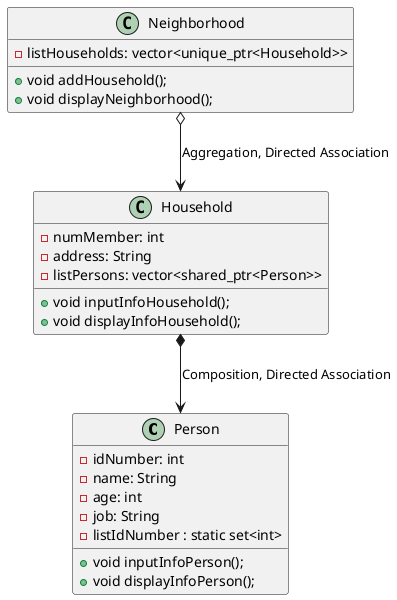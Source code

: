 @startuml

class Person {
    - idNumber: int
    - name: String
    - age: int
    - job: String
    - listIdNumber : static set<int> 
    + void inputInfoPerson();
    + void displayInfoPerson();
}

class Household {
    - numMember: int
    - address: String
    - listPersons: vector<shared_ptr<Person>>
    + void inputInfoHousehold();
    + void displayInfoHousehold();
}

class Neighborhood {
    - listHouseholds: vector<unique_ptr<Household>>
    + void addHousehold();
    + void displayNeighborhood();
}

Household *--> Person : Composition, Directed Association
Neighborhood o--> Household : Aggregation, Directed Association

@enduml
